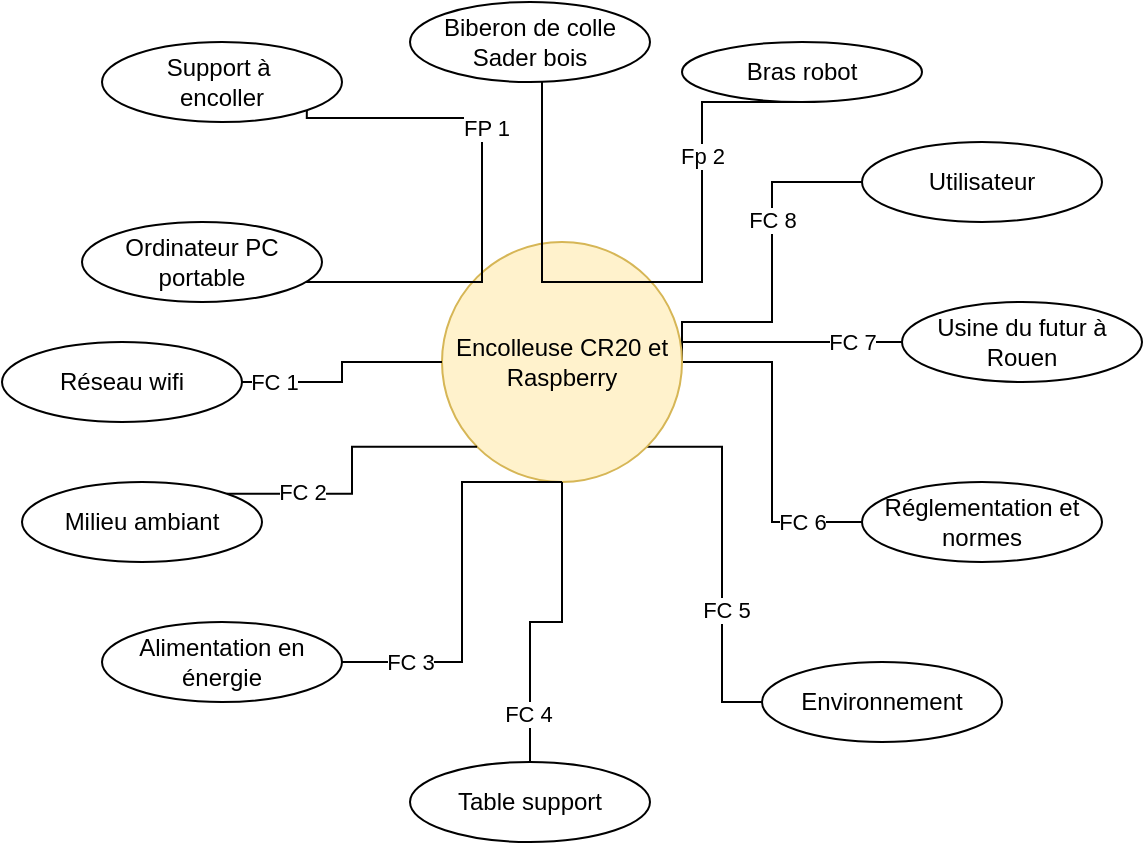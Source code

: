 <mxfile version="26.0.10">
  <diagram name="Page-1" id="jlfPTwxIBofA1yrSqcrZ">
    <mxGraphModel dx="1434" dy="738" grid="1" gridSize="10" guides="1" tooltips="1" connect="1" arrows="1" fold="1" page="1" pageScale="1" pageWidth="827" pageHeight="1169" math="0" shadow="0">
      <root>
        <mxCell id="0" />
        <mxCell id="1" parent="0" />
        <mxCell id="RsO8aFewrcQ2abt0Akd3-24" style="edgeStyle=orthogonalEdgeStyle;rounded=0;orthogonalLoop=1;jettySize=auto;html=1;exitX=1;exitY=1;exitDx=0;exitDy=0;entryX=0;entryY=0.5;entryDx=0;entryDy=0;endArrow=none;startFill=0;" edge="1" parent="1" source="RsO8aFewrcQ2abt0Akd3-1" target="RsO8aFewrcQ2abt0Akd3-23">
          <mxGeometry relative="1" as="geometry" />
        </mxCell>
        <mxCell id="RsO8aFewrcQ2abt0Akd3-25" value="FC 5" style="edgeLabel;html=1;align=center;verticalAlign=middle;resizable=0;points=[];" vertex="1" connectable="0" parent="RsO8aFewrcQ2abt0Akd3-24">
          <mxGeometry x="0.287" y="2" relative="1" as="geometry">
            <mxPoint as="offset" />
          </mxGeometry>
        </mxCell>
        <mxCell id="RsO8aFewrcQ2abt0Akd3-27" style="edgeStyle=orthogonalEdgeStyle;rounded=0;orthogonalLoop=1;jettySize=auto;html=1;entryX=0;entryY=0.5;entryDx=0;entryDy=0;endArrow=none;startFill=0;" edge="1" parent="1" source="RsO8aFewrcQ2abt0Akd3-1" target="RsO8aFewrcQ2abt0Akd3-26">
          <mxGeometry relative="1" as="geometry" />
        </mxCell>
        <mxCell id="RsO8aFewrcQ2abt0Akd3-28" value="FC 6" style="edgeLabel;html=1;align=center;verticalAlign=middle;resizable=0;points=[];" vertex="1" connectable="0" parent="RsO8aFewrcQ2abt0Akd3-27">
          <mxGeometry x="0.647" y="4" relative="1" as="geometry">
            <mxPoint y="4" as="offset" />
          </mxGeometry>
        </mxCell>
        <mxCell id="RsO8aFewrcQ2abt0Akd3-31" style="edgeStyle=orthogonalEdgeStyle;rounded=0;orthogonalLoop=1;jettySize=auto;html=1;exitX=1;exitY=0.5;exitDx=0;exitDy=0;entryX=0;entryY=0.5;entryDx=0;entryDy=0;endArrow=none;startFill=0;" edge="1" parent="1" source="RsO8aFewrcQ2abt0Akd3-1" target="RsO8aFewrcQ2abt0Akd3-29">
          <mxGeometry relative="1" as="geometry">
            <Array as="points">
              <mxPoint x="430" y="230" />
              <mxPoint x="475" y="230" />
              <mxPoint x="475" y="160" />
            </Array>
          </mxGeometry>
        </mxCell>
        <mxCell id="RsO8aFewrcQ2abt0Akd3-33" value="FC 8" style="edgeLabel;html=1;align=center;verticalAlign=middle;resizable=0;points=[];" vertex="1" connectable="0" parent="RsO8aFewrcQ2abt0Akd3-31">
          <mxGeometry x="0.289" relative="1" as="geometry">
            <mxPoint as="offset" />
          </mxGeometry>
        </mxCell>
        <mxCell id="RsO8aFewrcQ2abt0Akd3-32" style="edgeStyle=orthogonalEdgeStyle;rounded=0;orthogonalLoop=1;jettySize=auto;html=1;exitX=1;exitY=0.5;exitDx=0;exitDy=0;entryX=0;entryY=0.5;entryDx=0;entryDy=0;endArrow=none;startFill=0;" edge="1" parent="1" source="RsO8aFewrcQ2abt0Akd3-1" target="RsO8aFewrcQ2abt0Akd3-30">
          <mxGeometry relative="1" as="geometry">
            <Array as="points">
              <mxPoint x="430" y="240" />
            </Array>
          </mxGeometry>
        </mxCell>
        <mxCell id="RsO8aFewrcQ2abt0Akd3-34" value="FC 7" style="edgeLabel;html=1;align=center;verticalAlign=middle;resizable=0;points=[];" vertex="1" connectable="0" parent="RsO8aFewrcQ2abt0Akd3-32">
          <mxGeometry x="0.583" relative="1" as="geometry">
            <mxPoint as="offset" />
          </mxGeometry>
        </mxCell>
        <mxCell id="RsO8aFewrcQ2abt0Akd3-1" value="Encolleuse CR20 et Raspberry" style="ellipse;whiteSpace=wrap;html=1;aspect=fixed;fillColor=#fff2cc;strokeColor=#d6b656;" vertex="1" parent="1">
          <mxGeometry x="310" y="190" width="120" height="120" as="geometry" />
        </mxCell>
        <mxCell id="RsO8aFewrcQ2abt0Akd3-2" value="Support à&amp;nbsp;&lt;div&gt;encoller&lt;/div&gt;" style="ellipse;whiteSpace=wrap;html=1;" vertex="1" parent="1">
          <mxGeometry x="140" y="90" width="120" height="40" as="geometry" />
        </mxCell>
        <mxCell id="RsO8aFewrcQ2abt0Akd3-6" style="edgeStyle=orthogonalEdgeStyle;rounded=0;orthogonalLoop=1;jettySize=auto;html=1;entryX=0.5;entryY=1;entryDx=0;entryDy=0;endArrow=none;startFill=0;" edge="1" parent="1" source="RsO8aFewrcQ2abt0Akd3-3" target="RsO8aFewrcQ2abt0Akd3-4">
          <mxGeometry relative="1" as="geometry">
            <Array as="points">
              <mxPoint x="360" y="210" />
              <mxPoint x="440" y="210" />
              <mxPoint x="440" y="120" />
            </Array>
          </mxGeometry>
        </mxCell>
        <mxCell id="RsO8aFewrcQ2abt0Akd3-9" value="Fp 2" style="edgeLabel;html=1;align=center;verticalAlign=middle;resizable=0;points=[];" vertex="1" connectable="0" parent="RsO8aFewrcQ2abt0Akd3-6">
          <mxGeometry x="0.521" relative="1" as="geometry">
            <mxPoint as="offset" />
          </mxGeometry>
        </mxCell>
        <mxCell id="RsO8aFewrcQ2abt0Akd3-3" value="Biberon de colle&lt;div&gt;Sader bois&lt;/div&gt;" style="ellipse;whiteSpace=wrap;html=1;" vertex="1" parent="1">
          <mxGeometry x="294" y="70" width="120" height="40" as="geometry" />
        </mxCell>
        <mxCell id="RsO8aFewrcQ2abt0Akd3-4" value="Bras robot" style="ellipse;whiteSpace=wrap;html=1;" vertex="1" parent="1">
          <mxGeometry x="430" y="90" width="120" height="30" as="geometry" />
        </mxCell>
        <mxCell id="RsO8aFewrcQ2abt0Akd3-8" style="edgeStyle=orthogonalEdgeStyle;rounded=0;orthogonalLoop=1;jettySize=auto;html=1;entryX=1;entryY=1;entryDx=0;entryDy=0;endArrow=none;startFill=0;" edge="1" parent="1" source="RsO8aFewrcQ2abt0Akd3-7" target="RsO8aFewrcQ2abt0Akd3-2">
          <mxGeometry relative="1" as="geometry">
            <Array as="points">
              <mxPoint x="330" y="210" />
              <mxPoint x="330" y="128" />
            </Array>
          </mxGeometry>
        </mxCell>
        <mxCell id="RsO8aFewrcQ2abt0Akd3-10" value="FP 1" style="edgeLabel;html=1;align=center;verticalAlign=middle;resizable=0;points=[];" vertex="1" connectable="0" parent="RsO8aFewrcQ2abt0Akd3-8">
          <mxGeometry x="0.265" y="-2" relative="1" as="geometry">
            <mxPoint as="offset" />
          </mxGeometry>
        </mxCell>
        <mxCell id="RsO8aFewrcQ2abt0Akd3-7" value="Ordinateur PC&lt;div&gt;portable&lt;/div&gt;" style="ellipse;whiteSpace=wrap;html=1;" vertex="1" parent="1">
          <mxGeometry x="130" y="180" width="120" height="40" as="geometry" />
        </mxCell>
        <mxCell id="RsO8aFewrcQ2abt0Akd3-12" style="edgeStyle=orthogonalEdgeStyle;rounded=0;orthogonalLoop=1;jettySize=auto;html=1;entryX=0;entryY=0.5;entryDx=0;entryDy=0;endArrow=none;startFill=0;" edge="1" parent="1" source="RsO8aFewrcQ2abt0Akd3-11" target="RsO8aFewrcQ2abt0Akd3-1">
          <mxGeometry relative="1" as="geometry" />
        </mxCell>
        <mxCell id="RsO8aFewrcQ2abt0Akd3-13" value="FC 1" style="edgeLabel;html=1;align=center;verticalAlign=middle;resizable=0;points=[];" vertex="1" connectable="0" parent="RsO8aFewrcQ2abt0Akd3-12">
          <mxGeometry x="-0.529" y="2" relative="1" as="geometry">
            <mxPoint x="-10" y="2" as="offset" />
          </mxGeometry>
        </mxCell>
        <mxCell id="RsO8aFewrcQ2abt0Akd3-11" value="Réseau wifi" style="ellipse;whiteSpace=wrap;html=1;" vertex="1" parent="1">
          <mxGeometry x="90" y="240" width="120" height="40" as="geometry" />
        </mxCell>
        <mxCell id="RsO8aFewrcQ2abt0Akd3-15" style="edgeStyle=orthogonalEdgeStyle;rounded=0;orthogonalLoop=1;jettySize=auto;html=1;exitX=1;exitY=0;exitDx=0;exitDy=0;entryX=0;entryY=1;entryDx=0;entryDy=0;endArrow=none;startFill=0;" edge="1" parent="1" source="RsO8aFewrcQ2abt0Akd3-14" target="RsO8aFewrcQ2abt0Akd3-1">
          <mxGeometry relative="1" as="geometry" />
        </mxCell>
        <mxCell id="RsO8aFewrcQ2abt0Akd3-16" value="FC 2" style="edgeLabel;html=1;align=center;verticalAlign=middle;resizable=0;points=[];" vertex="1" connectable="0" parent="RsO8aFewrcQ2abt0Akd3-15">
          <mxGeometry x="-0.494" y="1" relative="1" as="geometry">
            <mxPoint as="offset" />
          </mxGeometry>
        </mxCell>
        <mxCell id="RsO8aFewrcQ2abt0Akd3-14" value="Milieu ambiant" style="ellipse;whiteSpace=wrap;html=1;" vertex="1" parent="1">
          <mxGeometry x="100" y="310" width="120" height="40" as="geometry" />
        </mxCell>
        <mxCell id="RsO8aFewrcQ2abt0Akd3-18" style="edgeStyle=orthogonalEdgeStyle;rounded=0;orthogonalLoop=1;jettySize=auto;html=1;entryX=0.5;entryY=1;entryDx=0;entryDy=0;endArrow=none;startFill=0;" edge="1" parent="1" source="RsO8aFewrcQ2abt0Akd3-17" target="RsO8aFewrcQ2abt0Akd3-1">
          <mxGeometry relative="1" as="geometry">
            <Array as="points">
              <mxPoint x="320" y="400" />
              <mxPoint x="320" y="310" />
            </Array>
          </mxGeometry>
        </mxCell>
        <mxCell id="RsO8aFewrcQ2abt0Akd3-19" value="FC 3" style="edgeLabel;html=1;align=center;verticalAlign=middle;resizable=0;points=[];" vertex="1" connectable="0" parent="RsO8aFewrcQ2abt0Akd3-18">
          <mxGeometry x="-0.508" y="1" relative="1" as="geometry">
            <mxPoint x="-15" y="1" as="offset" />
          </mxGeometry>
        </mxCell>
        <mxCell id="RsO8aFewrcQ2abt0Akd3-17" value="Alimentation en énergie" style="ellipse;whiteSpace=wrap;html=1;" vertex="1" parent="1">
          <mxGeometry x="140" y="380" width="120" height="40" as="geometry" />
        </mxCell>
        <mxCell id="RsO8aFewrcQ2abt0Akd3-21" style="edgeStyle=orthogonalEdgeStyle;rounded=0;orthogonalLoop=1;jettySize=auto;html=1;entryX=0.5;entryY=1;entryDx=0;entryDy=0;endArrow=none;startFill=0;" edge="1" parent="1" source="RsO8aFewrcQ2abt0Akd3-20" target="RsO8aFewrcQ2abt0Akd3-1">
          <mxGeometry relative="1" as="geometry" />
        </mxCell>
        <mxCell id="RsO8aFewrcQ2abt0Akd3-22" value="FC 4" style="edgeLabel;html=1;align=center;verticalAlign=middle;resizable=0;points=[];" vertex="1" connectable="0" parent="RsO8aFewrcQ2abt0Akd3-21">
          <mxGeometry x="-0.688" y="1" relative="1" as="geometry">
            <mxPoint as="offset" />
          </mxGeometry>
        </mxCell>
        <mxCell id="RsO8aFewrcQ2abt0Akd3-20" value="Table support" style="ellipse;whiteSpace=wrap;html=1;" vertex="1" parent="1">
          <mxGeometry x="294" y="450" width="120" height="40" as="geometry" />
        </mxCell>
        <mxCell id="RsO8aFewrcQ2abt0Akd3-23" value="Environnement" style="ellipse;whiteSpace=wrap;html=1;" vertex="1" parent="1">
          <mxGeometry x="470" y="400" width="120" height="40" as="geometry" />
        </mxCell>
        <mxCell id="RsO8aFewrcQ2abt0Akd3-26" value="Réglementation et normes" style="ellipse;whiteSpace=wrap;html=1;" vertex="1" parent="1">
          <mxGeometry x="520" y="310" width="120" height="40" as="geometry" />
        </mxCell>
        <mxCell id="RsO8aFewrcQ2abt0Akd3-29" value="Utilisateur" style="ellipse;whiteSpace=wrap;html=1;" vertex="1" parent="1">
          <mxGeometry x="520" y="140" width="120" height="40" as="geometry" />
        </mxCell>
        <mxCell id="RsO8aFewrcQ2abt0Akd3-30" value="Usine du futur à Rouen" style="ellipse;whiteSpace=wrap;html=1;" vertex="1" parent="1">
          <mxGeometry x="540" y="220" width="120" height="40" as="geometry" />
        </mxCell>
      </root>
    </mxGraphModel>
  </diagram>
</mxfile>
